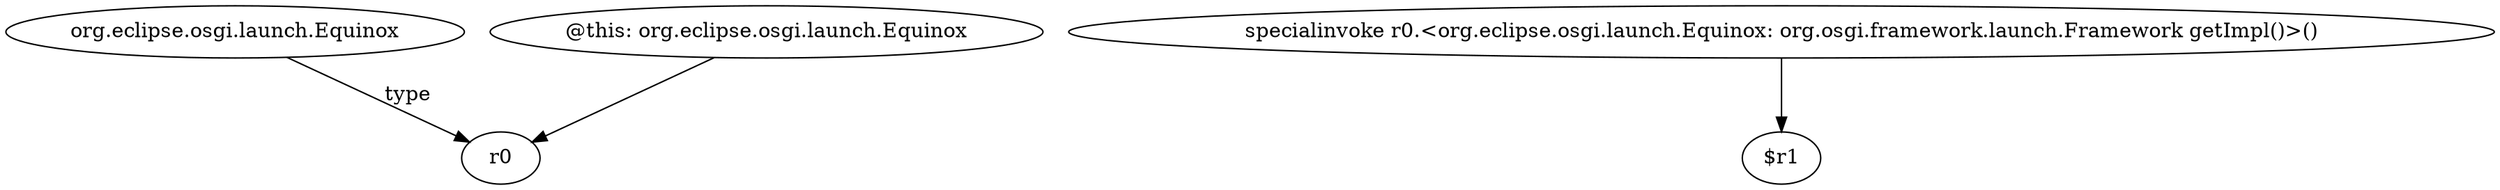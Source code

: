 digraph g {
0[label="org.eclipse.osgi.launch.Equinox"]
1[label="r0"]
0->1[label="type"]
2[label="specialinvoke r0.<org.eclipse.osgi.launch.Equinox: org.osgi.framework.launch.Framework getImpl()>()"]
3[label="$r1"]
2->3[label=""]
4[label="@this: org.eclipse.osgi.launch.Equinox"]
4->1[label=""]
}